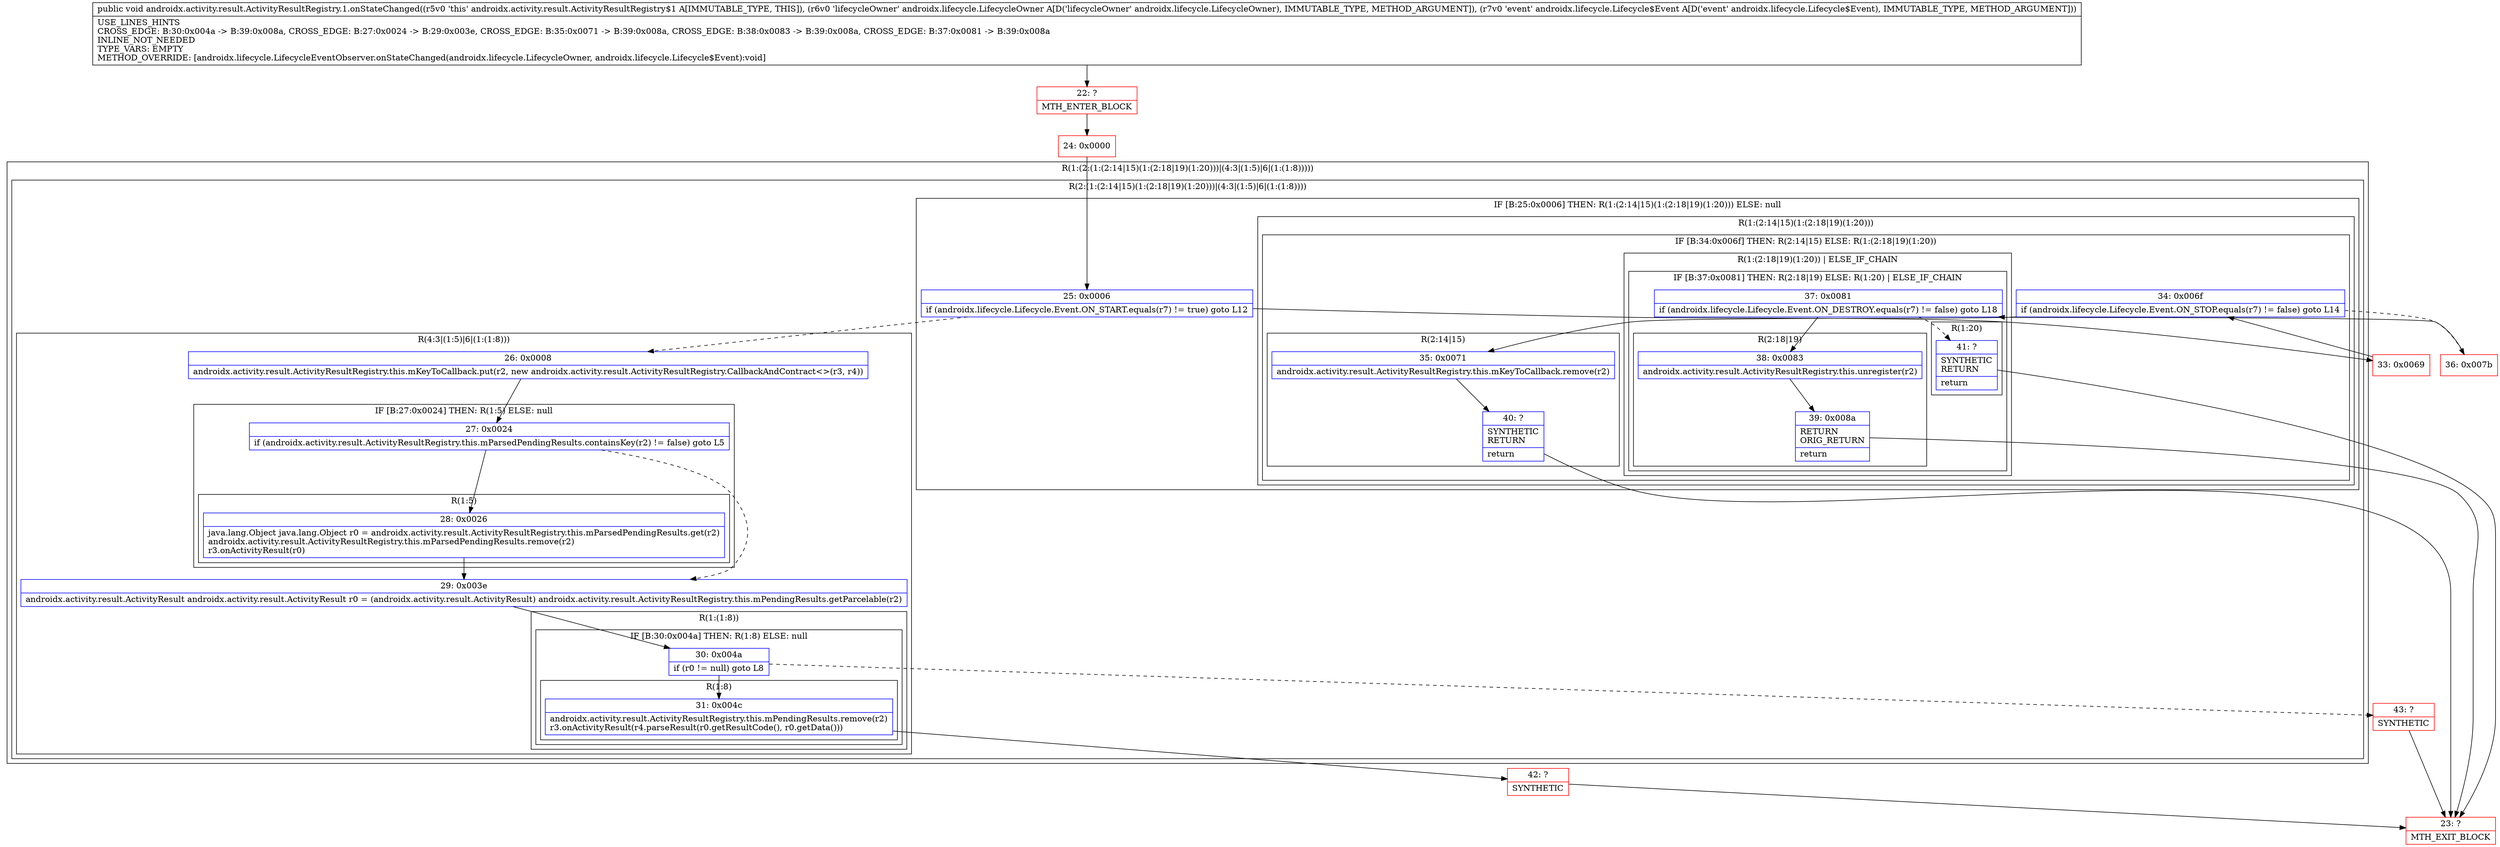 digraph "CFG forandroidx.activity.result.ActivityResultRegistry.1.onStateChanged(Landroidx\/lifecycle\/LifecycleOwner;Landroidx\/lifecycle\/Lifecycle$Event;)V" {
subgraph cluster_Region_332119707 {
label = "R(1:(2:(1:(2:14|15)(1:(2:18|19)(1:20)))|(4:3|(1:5)|6|(1:(1:8)))))";
node [shape=record,color=blue];
subgraph cluster_Region_1979776216 {
label = "R(2:(1:(2:14|15)(1:(2:18|19)(1:20)))|(4:3|(1:5)|6|(1:(1:8))))";
node [shape=record,color=blue];
subgraph cluster_IfRegion_1885692939 {
label = "IF [B:25:0x0006] THEN: R(1:(2:14|15)(1:(2:18|19)(1:20))) ELSE: null";
node [shape=record,color=blue];
Node_25 [shape=record,label="{25\:\ 0x0006|if (androidx.lifecycle.Lifecycle.Event.ON_START.equals(r7) != true) goto L12\l}"];
subgraph cluster_Region_688655156 {
label = "R(1:(2:14|15)(1:(2:18|19)(1:20)))";
node [shape=record,color=blue];
subgraph cluster_IfRegion_1744652264 {
label = "IF [B:34:0x006f] THEN: R(2:14|15) ELSE: R(1:(2:18|19)(1:20))";
node [shape=record,color=blue];
Node_34 [shape=record,label="{34\:\ 0x006f|if (androidx.lifecycle.Lifecycle.Event.ON_STOP.equals(r7) != false) goto L14\l}"];
subgraph cluster_Region_376082931 {
label = "R(2:14|15)";
node [shape=record,color=blue];
Node_35 [shape=record,label="{35\:\ 0x0071|androidx.activity.result.ActivityResultRegistry.this.mKeyToCallback.remove(r2)\l}"];
Node_40 [shape=record,label="{40\:\ ?|SYNTHETIC\lRETURN\l|return\l}"];
}
subgraph cluster_Region_1307896329 {
label = "R(1:(2:18|19)(1:20)) | ELSE_IF_CHAIN\l";
node [shape=record,color=blue];
subgraph cluster_IfRegion_73927976 {
label = "IF [B:37:0x0081] THEN: R(2:18|19) ELSE: R(1:20) | ELSE_IF_CHAIN\l";
node [shape=record,color=blue];
Node_37 [shape=record,label="{37\:\ 0x0081|if (androidx.lifecycle.Lifecycle.Event.ON_DESTROY.equals(r7) != false) goto L18\l}"];
subgraph cluster_Region_153602122 {
label = "R(2:18|19)";
node [shape=record,color=blue];
Node_38 [shape=record,label="{38\:\ 0x0083|androidx.activity.result.ActivityResultRegistry.this.unregister(r2)\l}"];
Node_39 [shape=record,label="{39\:\ 0x008a|RETURN\lORIG_RETURN\l|return\l}"];
}
subgraph cluster_Region_1266693524 {
label = "R(1:20)";
node [shape=record,color=blue];
Node_41 [shape=record,label="{41\:\ ?|SYNTHETIC\lRETURN\l|return\l}"];
}
}
}
}
}
}
subgraph cluster_Region_1184693978 {
label = "R(4:3|(1:5)|6|(1:(1:8)))";
node [shape=record,color=blue];
Node_26 [shape=record,label="{26\:\ 0x0008|androidx.activity.result.ActivityResultRegistry.this.mKeyToCallback.put(r2, new androidx.activity.result.ActivityResultRegistry.CallbackAndContract\<\>(r3, r4))\l}"];
subgraph cluster_IfRegion_558770767 {
label = "IF [B:27:0x0024] THEN: R(1:5) ELSE: null";
node [shape=record,color=blue];
Node_27 [shape=record,label="{27\:\ 0x0024|if (androidx.activity.result.ActivityResultRegistry.this.mParsedPendingResults.containsKey(r2) != false) goto L5\l}"];
subgraph cluster_Region_432767392 {
label = "R(1:5)";
node [shape=record,color=blue];
Node_28 [shape=record,label="{28\:\ 0x0026|java.lang.Object java.lang.Object r0 = androidx.activity.result.ActivityResultRegistry.this.mParsedPendingResults.get(r2)\landroidx.activity.result.ActivityResultRegistry.this.mParsedPendingResults.remove(r2)\lr3.onActivityResult(r0)\l}"];
}
}
Node_29 [shape=record,label="{29\:\ 0x003e|androidx.activity.result.ActivityResult androidx.activity.result.ActivityResult r0 = (androidx.activity.result.ActivityResult) androidx.activity.result.ActivityResultRegistry.this.mPendingResults.getParcelable(r2)\l}"];
subgraph cluster_Region_1695248899 {
label = "R(1:(1:8))";
node [shape=record,color=blue];
subgraph cluster_IfRegion_1585316555 {
label = "IF [B:30:0x004a] THEN: R(1:8) ELSE: null";
node [shape=record,color=blue];
Node_30 [shape=record,label="{30\:\ 0x004a|if (r0 != null) goto L8\l}"];
subgraph cluster_Region_1264600172 {
label = "R(1:8)";
node [shape=record,color=blue];
Node_31 [shape=record,label="{31\:\ 0x004c|androidx.activity.result.ActivityResultRegistry.this.mPendingResults.remove(r2)\lr3.onActivityResult(r4.parseResult(r0.getResultCode(), r0.getData()))\l}"];
}
}
}
}
}
}
Node_22 [shape=record,color=red,label="{22\:\ ?|MTH_ENTER_BLOCK\l}"];
Node_24 [shape=record,color=red,label="{24\:\ 0x0000}"];
Node_42 [shape=record,color=red,label="{42\:\ ?|SYNTHETIC\l}"];
Node_23 [shape=record,color=red,label="{23\:\ ?|MTH_EXIT_BLOCK\l}"];
Node_43 [shape=record,color=red,label="{43\:\ ?|SYNTHETIC\l}"];
Node_33 [shape=record,color=red,label="{33\:\ 0x0069}"];
Node_36 [shape=record,color=red,label="{36\:\ 0x007b}"];
MethodNode[shape=record,label="{public void androidx.activity.result.ActivityResultRegistry.1.onStateChanged((r5v0 'this' androidx.activity.result.ActivityResultRegistry$1 A[IMMUTABLE_TYPE, THIS]), (r6v0 'lifecycleOwner' androidx.lifecycle.LifecycleOwner A[D('lifecycleOwner' androidx.lifecycle.LifecycleOwner), IMMUTABLE_TYPE, METHOD_ARGUMENT]), (r7v0 'event' androidx.lifecycle.Lifecycle$Event A[D('event' androidx.lifecycle.Lifecycle$Event), IMMUTABLE_TYPE, METHOD_ARGUMENT]))  | USE_LINES_HINTS\lCROSS_EDGE: B:30:0x004a \-\> B:39:0x008a, CROSS_EDGE: B:27:0x0024 \-\> B:29:0x003e, CROSS_EDGE: B:35:0x0071 \-\> B:39:0x008a, CROSS_EDGE: B:38:0x0083 \-\> B:39:0x008a, CROSS_EDGE: B:37:0x0081 \-\> B:39:0x008a\lINLINE_NOT_NEEDED\lTYPE_VARS: EMPTY\lMETHOD_OVERRIDE: [androidx.lifecycle.LifecycleEventObserver.onStateChanged(androidx.lifecycle.LifecycleOwner, androidx.lifecycle.Lifecycle$Event):void]\l}"];
MethodNode -> Node_22;Node_25 -> Node_26[style=dashed];
Node_25 -> Node_33;
Node_34 -> Node_35;
Node_34 -> Node_36[style=dashed];
Node_35 -> Node_40;
Node_40 -> Node_23;
Node_37 -> Node_38;
Node_37 -> Node_41[style=dashed];
Node_38 -> Node_39;
Node_39 -> Node_23;
Node_41 -> Node_23;
Node_26 -> Node_27;
Node_27 -> Node_28;
Node_27 -> Node_29[style=dashed];
Node_28 -> Node_29;
Node_29 -> Node_30;
Node_30 -> Node_31;
Node_30 -> Node_43[style=dashed];
Node_31 -> Node_42;
Node_22 -> Node_24;
Node_24 -> Node_25;
Node_42 -> Node_23;
Node_43 -> Node_23;
Node_33 -> Node_34;
Node_36 -> Node_37;
}

